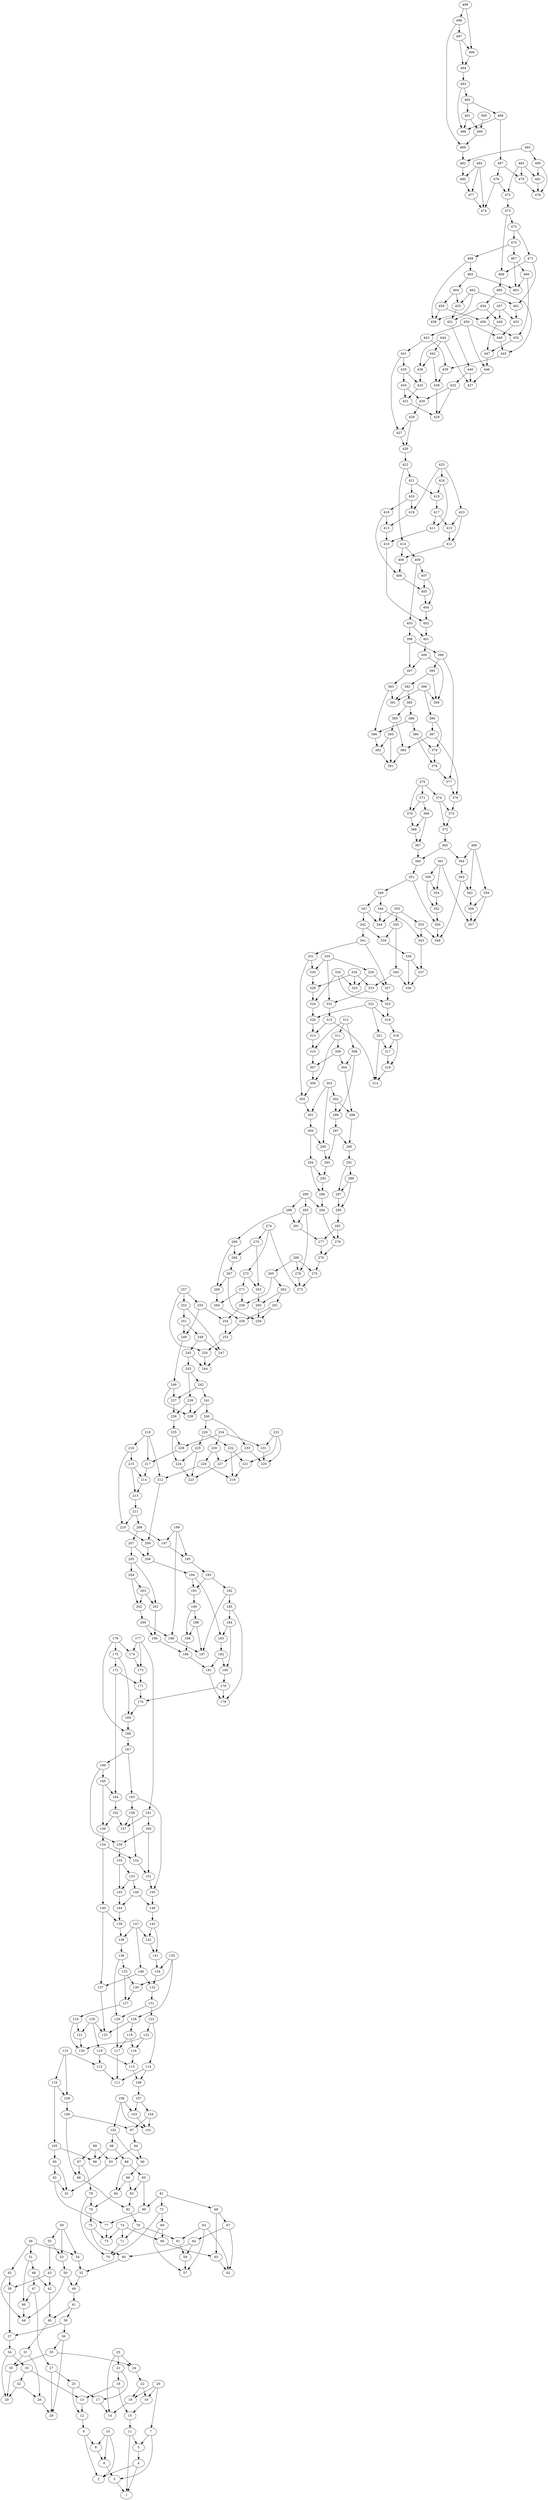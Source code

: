 digraph Bara_500 {
3 -> 1;
4 -> 1;
4 -> 2;
5 -> 4;
6 -> 3;
7 -> 3;
7 -> 5;
8 -> 6;
9 -> 8;
9 -> 2;
10 -> 6;
10 -> 8;
10 -> 2;
11 -> 1;
11 -> 5;
12 -> 9;
13 -> 12;
15 -> 11;
16 -> 14;
17 -> 14;
18 -> 15;
18 -> 13;
19 -> 15;
20 -> 19;
20 -> 7;
20 -> 16;
21 -> 18;
21 -> 17;
22 -> 19;
22 -> 16;
23 -> 17;
23 -> 12;
24 -> 22;
25 -> 21;
25 -> 24;
25 -> 14;
27 -> 26;
27 -> 23;
28 -> 26;
30 -> 29;
31 -> 30;
31 -> 28;
32 -> 28;
32 -> 29;
33 -> 32;
33 -> 13;
34 -> 29;
34 -> 33;
35 -> 30;
35 -> 24;
36 -> 26;
36 -> 35;
37 -> 34;
38 -> 37;
39 -> 37;
39 -> 36;
40 -> 31;
41 -> 39;
41 -> 40;
42 -> 40;
43 -> 42;
43 -> 38;
45 -> 38;
45 -> 44;
46 -> 44;
47 -> 27;
47 -> 46;
48 -> 42;
48 -> 47;
49 -> 41;
50 -> 49;
50 -> 44;
51 -> 48;
51 -> 46;
52 -> 49;
53 -> 50;
54 -> 52;
55 -> 53;
55 -> 43;
56 -> 54;
56 -> 45;
56 -> 51;
58 -> 57;
59 -> 53;
59 -> 54;
59 -> 55;
60 -> 52;
61 -> 58;
63 -> 61;
63 -> 62;
63 -> 57;
64 -> 58;
64 -> 60;
65 -> 62;
66 -> 65;
67 -> 62;
67 -> 64;
68 -> 65;
68 -> 67;
69 -> 57;
69 -> 66;
71 -> 70;
72 -> 70;
72 -> 69;
74 -> 66;
74 -> 73;
74 -> 71;
75 -> 60;
75 -> 73;
76 -> 75;
77 -> 73;
78 -> 70;
78 -> 76;
79 -> 71;
79 -> 61;
80 -> 77;
81 -> 80;
81 -> 68;
81 -> 72;
82 -> 79;
83 -> 82;
84 -> 76;
85 -> 80;
85 -> 83;
86 -> 82;
87 -> 78;
87 -> 86;
88 -> 85;
88 -> 84;
89 -> 84;
89 -> 83;
90 -> 89;
92 -> 91;
92 -> 77;
93 -> 91;
94 -> 90;
94 -> 93;
95 -> 91;
95 -> 92;
97 -> 94;
98 -> 88;
98 -> 96;
99 -> 87;
99 -> 93;
99 -> 96;
100 -> 86;
100 -> 97;
102 -> 90;
102 -> 98;
103 -> 101;
104 -> 97;
104 -> 101;
105 -> 95;
105 -> 96;
106 -> 101;
106 -> 103;
106 -> 102;
107 -> 103;
107 -> 104;
108 -> 107;
109 -> 100;
110 -> 109;
110 -> 105;
112 -> 111;
113 -> 108;
114 -> 108;
114 -> 111;
115 -> 112;
115 -> 110;
115 -> 109;
116 -> 113;
117 -> 111;
118 -> 117;
118 -> 116;
119 -> 112;
119 -> 113;
121 -> 120;
122 -> 116;
122 -> 120;
123 -> 114;
123 -> 122;
124 -> 120;
124 -> 121;
126 -> 125;
126 -> 121;
126 -> 119;
127 -> 124;
128 -> 118;
128 -> 125;
129 -> 117;
130 -> 127;
131 -> 123;
131 -> 129;
132 -> 131;
133 -> 127;
133 -> 130;
134 -> 132;
135 -> 130;
135 -> 128;
135 -> 134;
136 -> 133;
136 -> 129;
137 -> 125;
138 -> 136;
139 -> 138;
140 -> 137;
140 -> 139;
141 -> 134;
142 -> 141;
143 -> 142;
143 -> 141;
144 -> 139;
145 -> 144;
146 -> 137;
146 -> 132;
147 -> 146;
147 -> 138;
147 -> 142;
148 -> 143;
149 -> 144;
149 -> 148;
150 -> 148;
151 -> 150;
152 -> 151;
153 -> 149;
153 -> 145;
154 -> 152;
154 -> 140;
155 -> 153;
155 -> 145;
156 -> 154;
158 -> 152;
158 -> 157;
159 -> 155;
160 -> 151;
160 -> 159;
161 -> 160;
161 -> 157;
162 -> 156;
162 -> 157;
163 -> 150;
163 -> 158;
164 -> 162;
165 -> 164;
165 -> 156;
166 -> 159;
166 -> 165;
167 -> 166;
167 -> 163;
168 -> 167;
169 -> 168;
170 -> 169;
171 -> 170;
172 -> 171;
172 -> 164;
173 -> 171;
174 -> 173;
175 -> 169;
175 -> 172;
176 -> 174;
176 -> 168;
176 -> 175;
177 -> 174;
177 -> 173;
177 -> 161;
179 -> 178;
179 -> 170;
180 -> 179;
181 -> 178;
182 -> 180;
182 -> 181;
183 -> 182;
184 -> 183;
184 -> 180;
185 -> 184;
185 -> 178;
186 -> 181;
188 -> 186;
189 -> 187;
189 -> 188;
190 -> 188;
190 -> 189;
191 -> 190;
192 -> 187;
192 -> 185;
193 -> 192;
193 -> 191;
194 -> 183;
194 -> 191;
195 -> 193;
196 -> 186;
197 -> 195;
198 -> 187;
199 -> 197;
199 -> 198;
199 -> 195;
200 -> 198;
200 -> 196;
201 -> 196;
202 -> 200;
203 -> 201;
203 -> 202;
204 -> 202;
204 -> 203;
205 -> 204;
205 -> 201;
206 -> 194;
207 -> 205;
207 -> 206;
208 -> 207;
208 -> 197;
209 -> 206;
210 -> 209;
211 -> 208;
211 -> 210;
212 -> 209;
213 -> 211;
214 -> 213;
215 -> 214;
215 -> 213;
216 -> 215;
216 -> 210;
217 -> 214;
218 -> 212;
218 -> 216;
218 -> 217;
220 -> 212;
220 -> 219;
221 -> 219;
222 -> 219;
222 -> 221;
224 -> 223;
225 -> 224;
225 -> 223;
226 -> 225;
226 -> 222;
227 -> 223;
228 -> 217;
230 -> 220;
230 -> 227;
231 -> 229;
232 -> 231;
232 -> 229;
232 -> 221;
233 -> 229;
233 -> 227;
234 -> 228;
234 -> 231;
234 -> 230;
235 -> 228;
235 -> 224;
236 -> 235;
237 -> 236;
239 -> 236;
239 -> 238;
240 -> 226;
240 -> 233;
241 -> 238;
241 -> 240;
242 -> 237;
242 -> 241;
243 -> 242;
243 -> 239;
245 -> 244;
245 -> 243;
246 -> 237;
246 -> 238;
247 -> 244;
248 -> 247;
248 -> 245;
249 -> 246;
250 -> 244;
251 -> 248;
251 -> 249;
252 -> 247;
252 -> 251;
253 -> 250;
254 -> 253;
255 -> 254;
255 -> 249;
256 -> 254;
257 -> 255;
257 -> 250;
257 -> 252;
258 -> 253;
260 -> 259;
261 -> 258;
261 -> 259;
262 -> 260;
262 -> 261;
263 -> 260;
264 -> 258;
265 -> 262;
265 -> 256;
266 -> 264;
267 -> 266;
267 -> 259;
268 -> 267;
269 -> 266;
269 -> 268;
270 -> 268;
270 -> 263;
271 -> 264;
271 -> 256;
272 -> 271;
272 -> 263;
274 -> 273;
274 -> 270;
274 -> 272;
275 -> 273;
276 -> 275;
277 -> 276;
278 -> 273;
279 -> 276;
280 -> 265;
280 -> 275;
280 -> 278;
281 -> 277;
282 -> 279;
282 -> 277;
283 -> 281;
283 -> 278;
284 -> 279;
285 -> 282;
286 -> 284;
287 -> 285;
288 -> 281;
288 -> 269;
289 -> 287;
289 -> 285;
290 -> 283;
290 -> 288;
290 -> 284;
291 -> 287;
291 -> 289;
292 -> 286;
293 -> 292;
294 -> 286;
294 -> 292;
295 -> 293;
296 -> 291;
297 -> 296;
297 -> 293;
298 -> 296;
299 -> 297;
300 -> 294;
300 -> 295;
301 -> 300;
302 -> 299;
302 -> 298;
303 -> 302;
303 -> 301;
303 -> 295;
304 -> 298;
305 -> 301;
306 -> 305;
307 -> 306;
308 -> 304;
308 -> 299;
309 -> 304;
309 -> 307;
310 -> 307;
311 -> 309;
311 -> 306;
312 -> 311;
312 -> 308;
312 -> 310;
313 -> 310;
315 -> 314;
315 -> 313;
316 -> 314;
317 -> 316;
318 -> 316;
318 -> 317;
319 -> 318;
320 -> 313;
321 -> 314;
321 -> 317;
322 -> 321;
322 -> 320;
322 -> 319;
323 -> 319;
324 -> 320;
326 -> 325;
326 -> 323;
326 -> 324;
327 -> 323;
328 -> 324;
329 -> 327;
329 -> 325;
330 -> 328;
331 -> 330;
331 -> 305;
332 -> 315;
333 -> 332;
334 -> 325;
334 -> 333;
334 -> 328;
335 -> 330;
335 -> 329;
335 -> 332;
337 -> 336;
338 -> 336;
338 -> 337;
339 -> 338;
340 -> 336;
340 -> 333;
341 -> 331;
341 -> 327;
342 -> 341;
342 -> 339;
343 -> 337;
345 -> 340;
345 -> 339;
346 -> 344;
346 -> 343;
347 -> 342;
347 -> 344;
349 -> 347;
349 -> 346;
350 -> 348;
351 -> 349;
351 -> 350;
352 -> 350;
353 -> 348;
353 -> 343;
354 -> 352;
355 -> 344;
355 -> 345;
355 -> 353;
356 -> 354;
356 -> 352;
358 -> 357;
359 -> 358;
359 -> 357;
360 -> 351;
361 -> 354;
361 -> 357;
361 -> 356;
362 -> 358;
363 -> 348;
363 -> 362;
364 -> 363;
365 -> 364;
365 -> 360;
366 -> 364;
366 -> 362;
366 -> 359;
367 -> 360;
368 -> 367;
369 -> 368;
369 -> 367;
370 -> 368;
371 -> 369;
371 -> 370;
372 -> 365;
373 -> 372;
374 -> 373;
374 -> 372;
375 -> 371;
375 -> 370;
375 -> 374;
376 -> 373;
377 -> 376;
378 -> 377;
379 -> 378;
380 -> 378;
380 -> 379;
382 -> 381;
383 -> 382;
383 -> 381;
384 -> 381;
385 -> 383;
385 -> 384;
386 -> 382;
387 -> 384;
387 -> 376;
388 -> 380;
388 -> 386;
389 -> 388;
389 -> 385;
390 -> 387;
390 -> 379;
392 -> 391;
392 -> 389;
393 -> 386;
393 -> 391;
395 -> 392;
395 -> 394;
396 -> 395;
396 -> 377;
397 -> 393;
398 -> 397;
398 -> 396;
399 -> 391;
399 -> 394;
399 -> 390;
400 -> 394;
400 -> 397;
401 -> 400;
402 -> 401;
403 -> 401;
403 -> 398;
404 -> 402;
405 -> 404;
406 -> 405;
407 -> 405;
407 -> 404;
408 -> 406;
409 -> 403;
409 -> 407;
410 -> 402;
411 -> 410;
412 -> 408;
413 -> 410;
414 -> 409;
414 -> 408;
415 -> 412;
416 -> 413;
416 -> 406;
417 -> 411;
417 -> 415;
418 -> 413;
419 -> 417;
420 -> 418;
420 -> 416;
421 -> 419;
421 -> 420;
422 -> 414;
422 -> 421;
423 -> 412;
423 -> 415;
424 -> 419;
424 -> 411;
425 -> 424;
425 -> 423;
425 -> 418;
426 -> 422;
427 -> 426;
428 -> 427;
428 -> 426;
430 -> 428;
431 -> 429;
432 -> 429;
432 -> 430;
433 -> 431;
434 -> 430;
434 -> 431;
435 -> 434;
435 -> 433;
436 -> 433;
438 -> 429;
439 -> 438;
440 -> 432;
440 -> 437;
441 -> 427;
441 -> 435;
442 -> 436;
442 -> 438;
443 -> 441;
443 -> 439;
444 -> 437;
444 -> 442;
444 -> 436;
445 -> 439;
446 -> 437;
447 -> 446;
448 -> 445;
449 -> 447;
450 -> 443;
450 -> 448;
450 -> 446;
451 -> 440;
452 -> 447;
453 -> 448;
454 -> 449;
454 -> 451;
455 -> 451;
456 -> 452;
457 -> 453;
457 -> 449;
457 -> 456;
459 -> 458;
459 -> 456;
460 -> 454;
460 -> 445;
461 -> 453;
462 -> 455;
462 -> 458;
462 -> 461;
464 -> 459;
464 -> 455;
465 -> 464;
465 -> 463;
466 -> 452;
466 -> 463;
467 -> 466;
467 -> 463;
468 -> 460;
469 -> 465;
469 -> 458;
470 -> 467;
470 -> 469;
471 -> 461;
471 -> 468;
472 -> 471;
472 -> 470;
473 -> 468;
473 -> 472;
475 -> 473;
476 -> 475;
476 -> 474;
477 -> 474;
479 -> 478;
480 -> 477;
481 -> 478;
482 -> 480;
483 -> 481;
483 -> 475;
483 -> 479;
484 -> 477;
484 -> 474;
484 -> 480;
485 -> 478;
485 -> 481;
487 -> 476;
487 -> 479;
488 -> 487;
488 -> 486;
489 -> 482;
490 -> 489;
491 -> 486;
491 -> 490;
492 -> 491;
492 -> 488;
493 -> 486;
493 -> 492;
494 -> 493;
495 -> 485;
495 -> 482;
496 -> 494;
497 -> 496;
497 -> 494;
498 -> 489;
498 -> 497;
499 -> 496;
499 -> 498;
500 -> 490;
}
